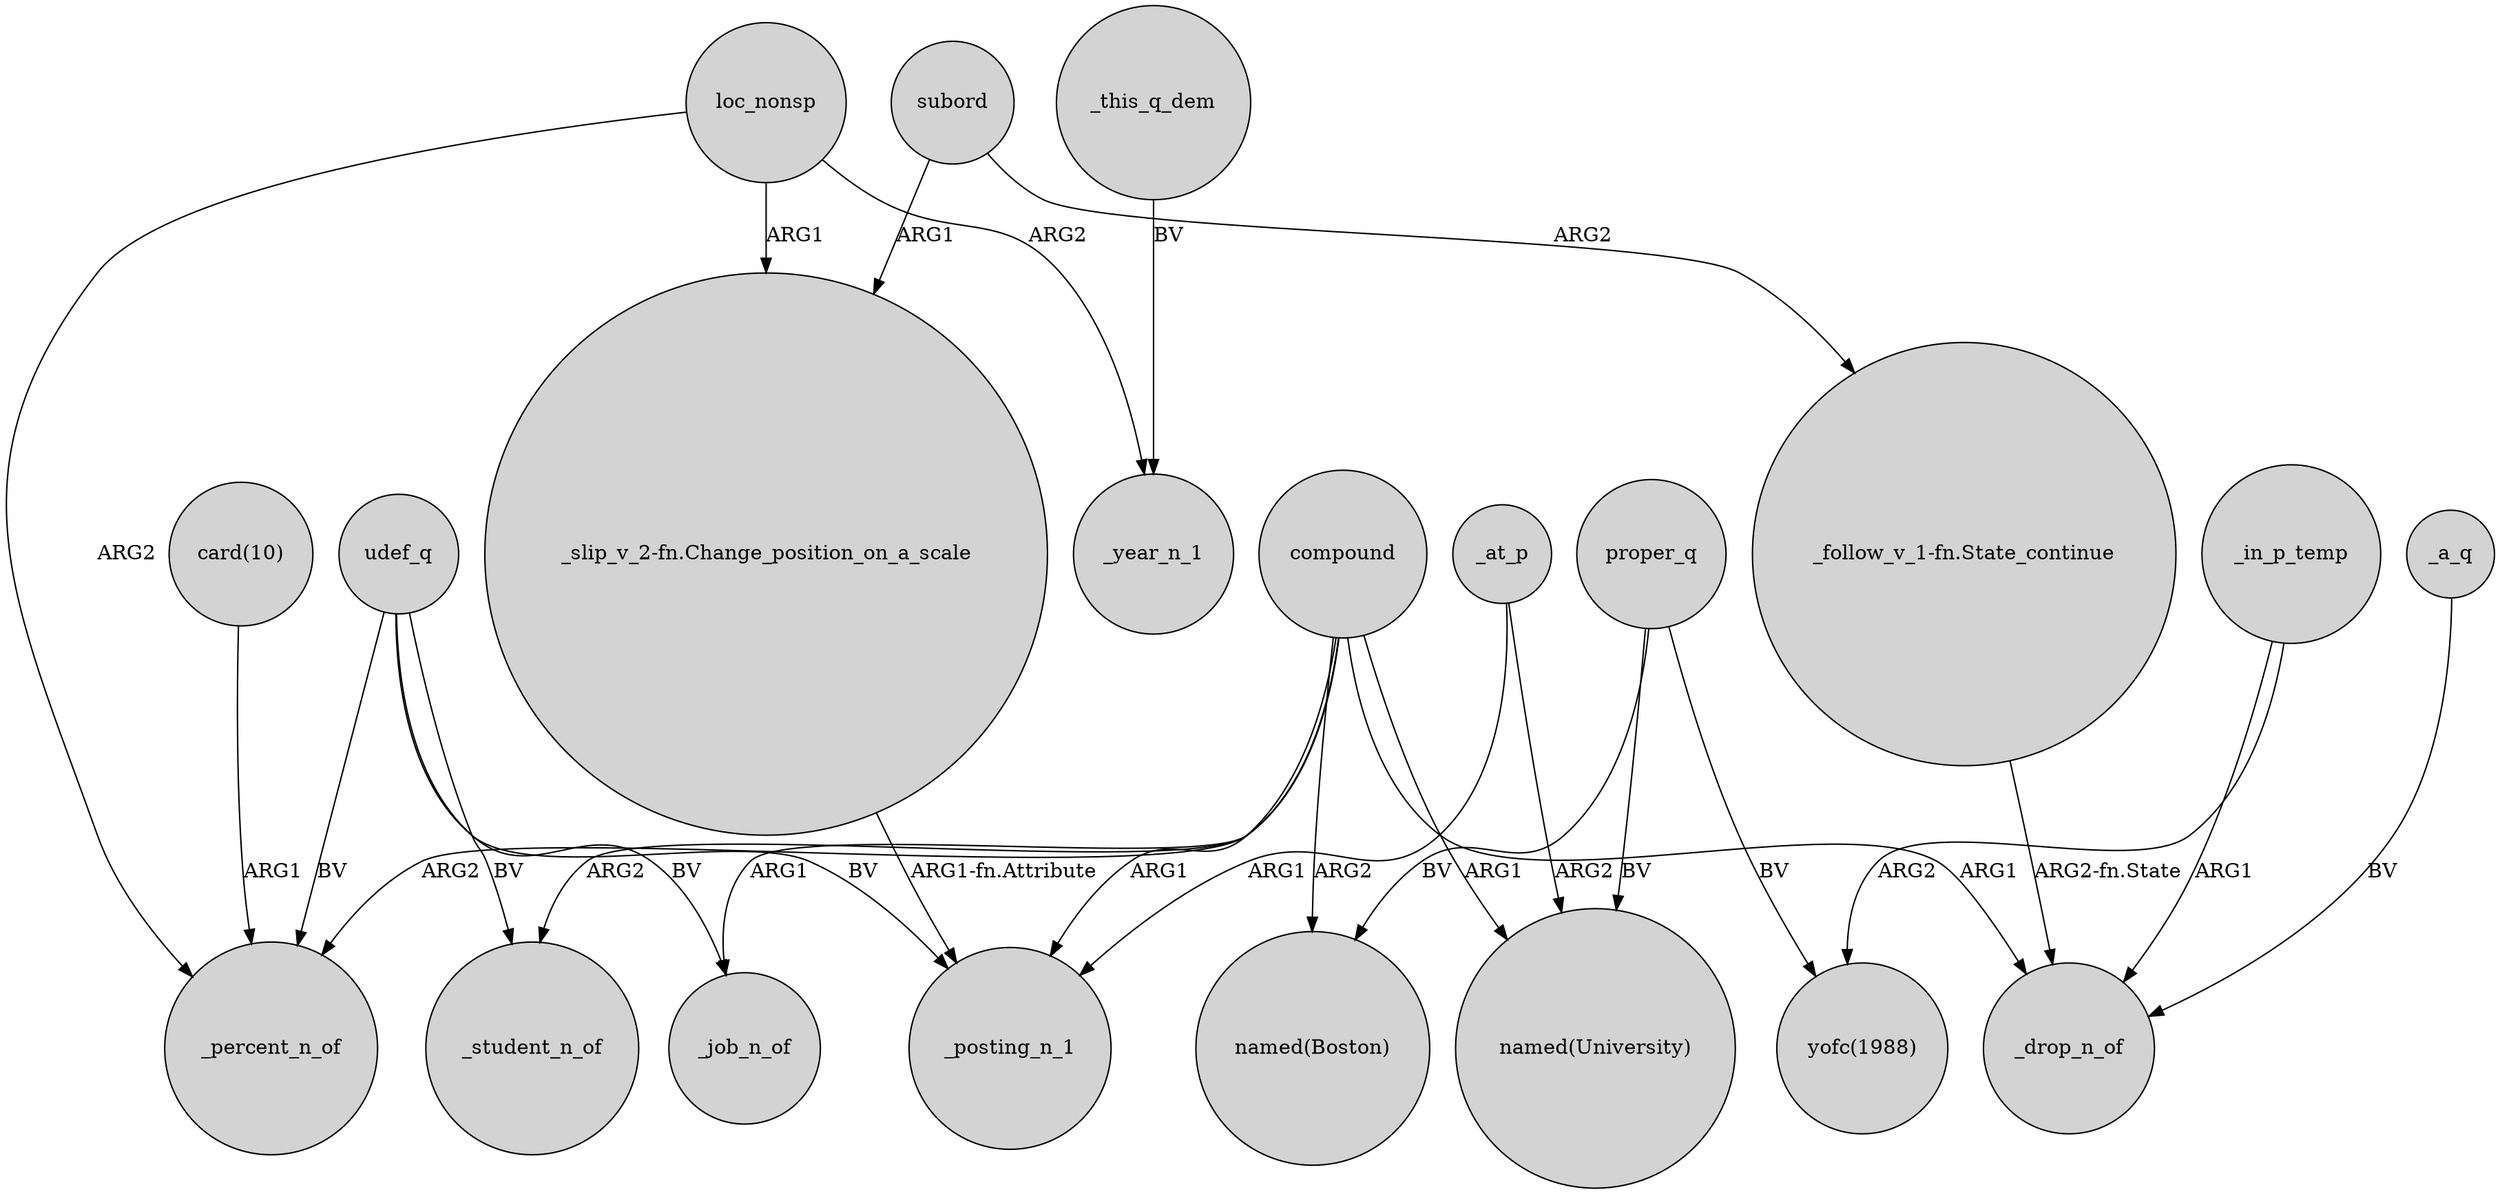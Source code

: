 digraph {
	node [shape=circle style=filled]
	udef_q -> _job_n_of [label=BV]
	proper_q -> "named(University)" [label=BV]
	udef_q -> _posting_n_1 [label=BV]
	_at_p -> _posting_n_1 [label=ARG1]
	proper_q -> "named(Boston)" [label=BV]
	"_slip_v_2-fn.Change_position_on_a_scale" -> _posting_n_1 [label="ARG1-fn.Attribute"]
	compound -> _posting_n_1 [label=ARG1]
	loc_nonsp -> _year_n_1 [label=ARG2]
	compound -> _job_n_of [label=ARG1]
	compound -> "named(Boston)" [label=ARG2]
	loc_nonsp -> "_slip_v_2-fn.Change_position_on_a_scale" [label=ARG1]
	udef_q -> _percent_n_of [label=BV]
	"_follow_v_1-fn.State_continue" -> _drop_n_of [label="ARG2-fn.State"]
	subord -> "_slip_v_2-fn.Change_position_on_a_scale" [label=ARG1]
	subord -> "_follow_v_1-fn.State_continue" [label=ARG2]
	compound -> _student_n_of [label=ARG2]
	compound -> _percent_n_of [label=ARG2]
	"card(10)" -> _percent_n_of [label=ARG1]
	_a_q -> _drop_n_of [label=BV]
	_this_q_dem -> _year_n_1 [label=BV]
	proper_q -> "yofc(1988)" [label=BV]
	udef_q -> _student_n_of [label=BV]
	compound -> "named(University)" [label=ARG1]
	_in_p_temp -> _drop_n_of [label=ARG1]
	compound -> _drop_n_of [label=ARG1]
	_at_p -> "named(University)" [label=ARG2]
	loc_nonsp -> _percent_n_of [label=ARG2]
	_in_p_temp -> "yofc(1988)" [label=ARG2]
}
